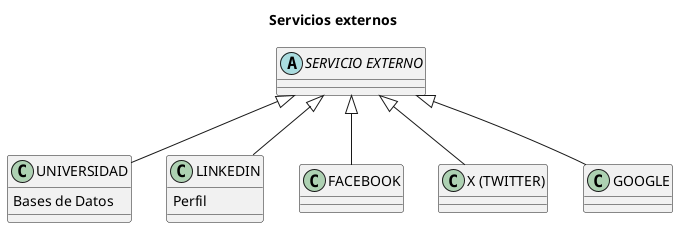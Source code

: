 @startuml AlumniExternalServices

title Servicios externos

'!theme amiga
skinparam backgroundColor white
skinparam defaultFontName Arial

abstract "SERVICIO EXTERNO" 
{ 
}

class UNIVERSIDAD 
{
    Bases de Datos
}

class LINKEDIN
{
    Perfil
}

class FACEBOOK
{
}

class "X (TWITTER)"
{
}

class GOOGLE
{
}

"SERVICIO EXTERNO" <|-- UNIVERSIDAD
"SERVICIO EXTERNO" <|-- LINKEDIN
"SERVICIO EXTERNO" <|-- FACEBOOK
"SERVICIO EXTERNO" <|-- "X (TWITTER)"
"SERVICIO EXTERNO" <|-- GOOGLE

@enduml